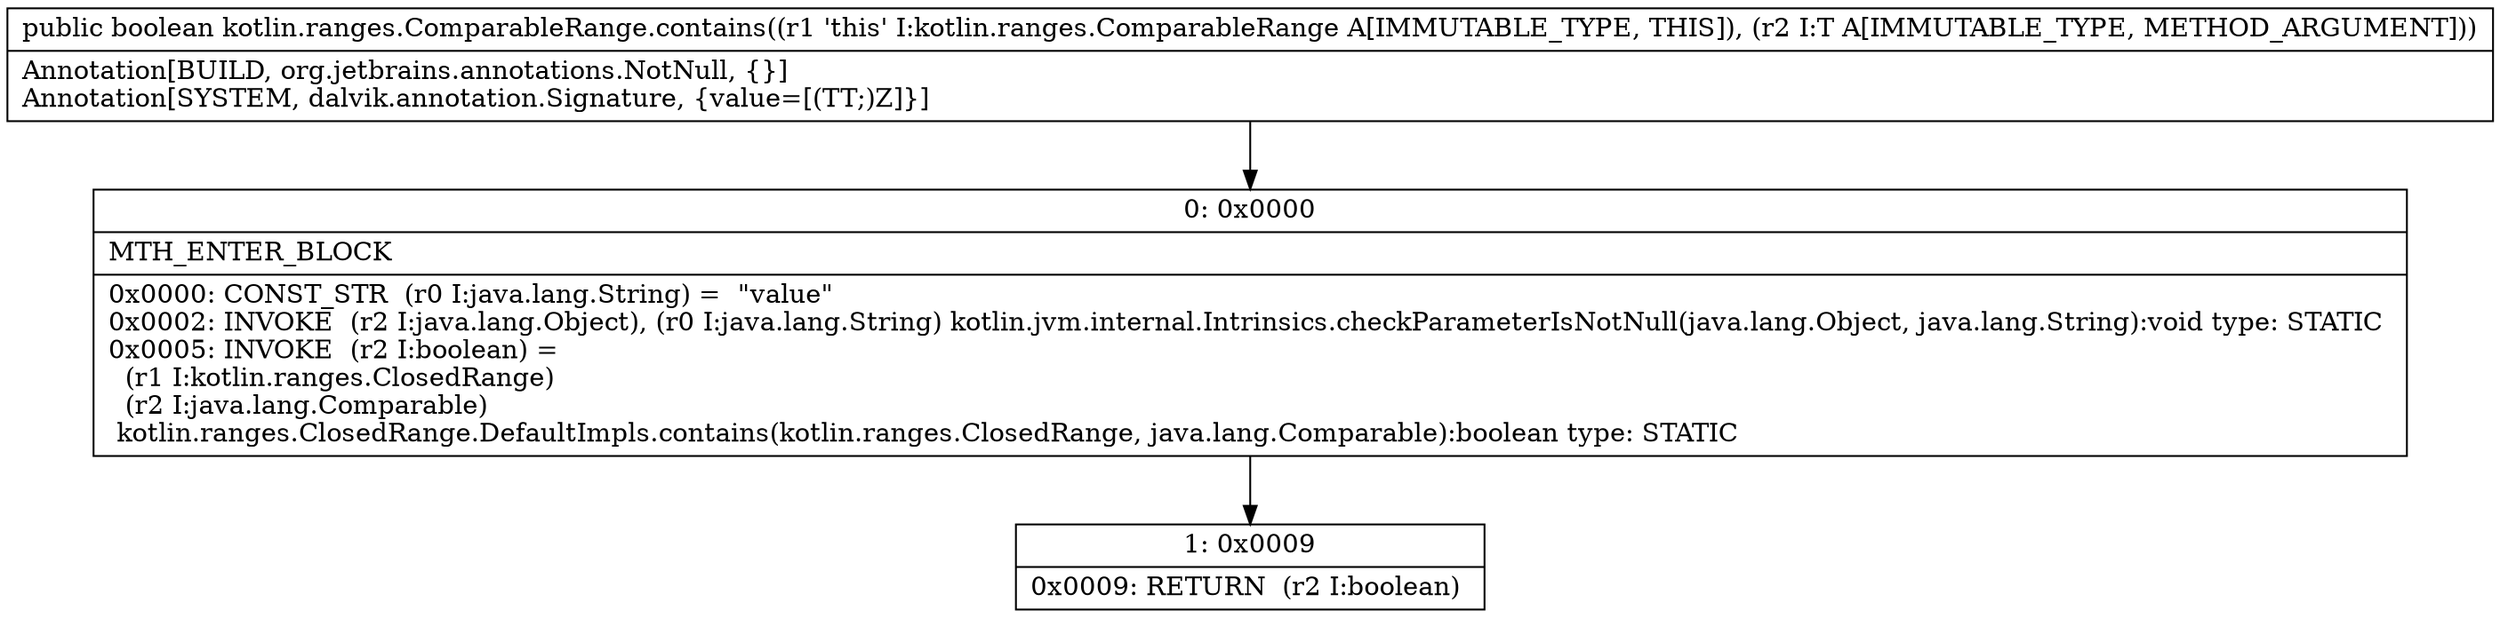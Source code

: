 digraph "CFG forkotlin.ranges.ComparableRange.contains(Ljava\/lang\/Comparable;)Z" {
Node_0 [shape=record,label="{0\:\ 0x0000|MTH_ENTER_BLOCK\l|0x0000: CONST_STR  (r0 I:java.lang.String) =  \"value\" \l0x0002: INVOKE  (r2 I:java.lang.Object), (r0 I:java.lang.String) kotlin.jvm.internal.Intrinsics.checkParameterIsNotNull(java.lang.Object, java.lang.String):void type: STATIC \l0x0005: INVOKE  (r2 I:boolean) = \l  (r1 I:kotlin.ranges.ClosedRange)\l  (r2 I:java.lang.Comparable)\l kotlin.ranges.ClosedRange.DefaultImpls.contains(kotlin.ranges.ClosedRange, java.lang.Comparable):boolean type: STATIC \l}"];
Node_1 [shape=record,label="{1\:\ 0x0009|0x0009: RETURN  (r2 I:boolean) \l}"];
MethodNode[shape=record,label="{public boolean kotlin.ranges.ComparableRange.contains((r1 'this' I:kotlin.ranges.ComparableRange A[IMMUTABLE_TYPE, THIS]), (r2 I:T A[IMMUTABLE_TYPE, METHOD_ARGUMENT]))  | Annotation[BUILD, org.jetbrains.annotations.NotNull, \{\}]\lAnnotation[SYSTEM, dalvik.annotation.Signature, \{value=[(TT;)Z]\}]\l}"];
MethodNode -> Node_0;
Node_0 -> Node_1;
}

